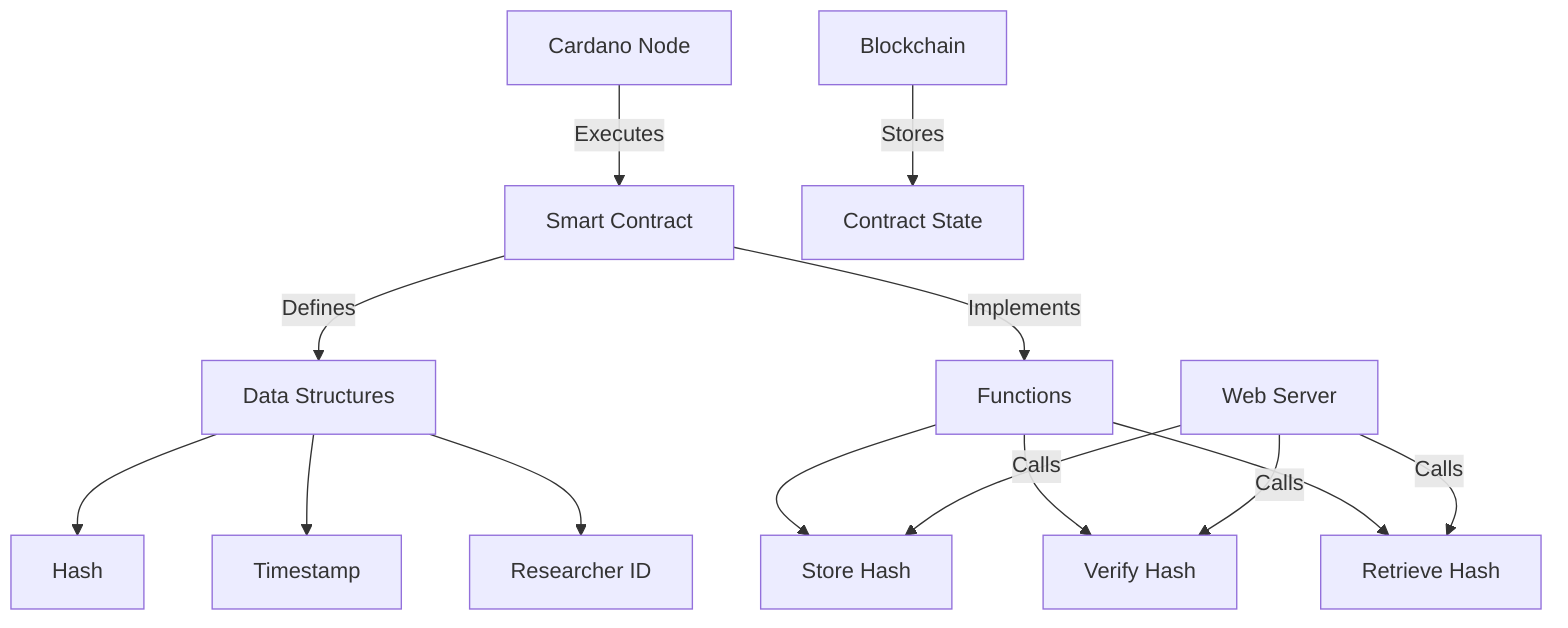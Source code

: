 graph TD
    A[Smart Contract] -->|Defines| B[Data Structures]
    A -->|Implements| C[Functions]
    B --> D[Hash]
    B --> E[Timestamp]
    B --> F[Researcher ID]
    C --> G[Store Hash]
    C --> H[Verify Hash]
    C --> I[Retrieve Hash]
    J[Web Server] -->|Calls| G
    J -->|Calls| H
    J -->|Calls| I
    K[Cardano Node] -->|Executes| A
    L[Blockchain] -->|Stores| M[Contract State]
